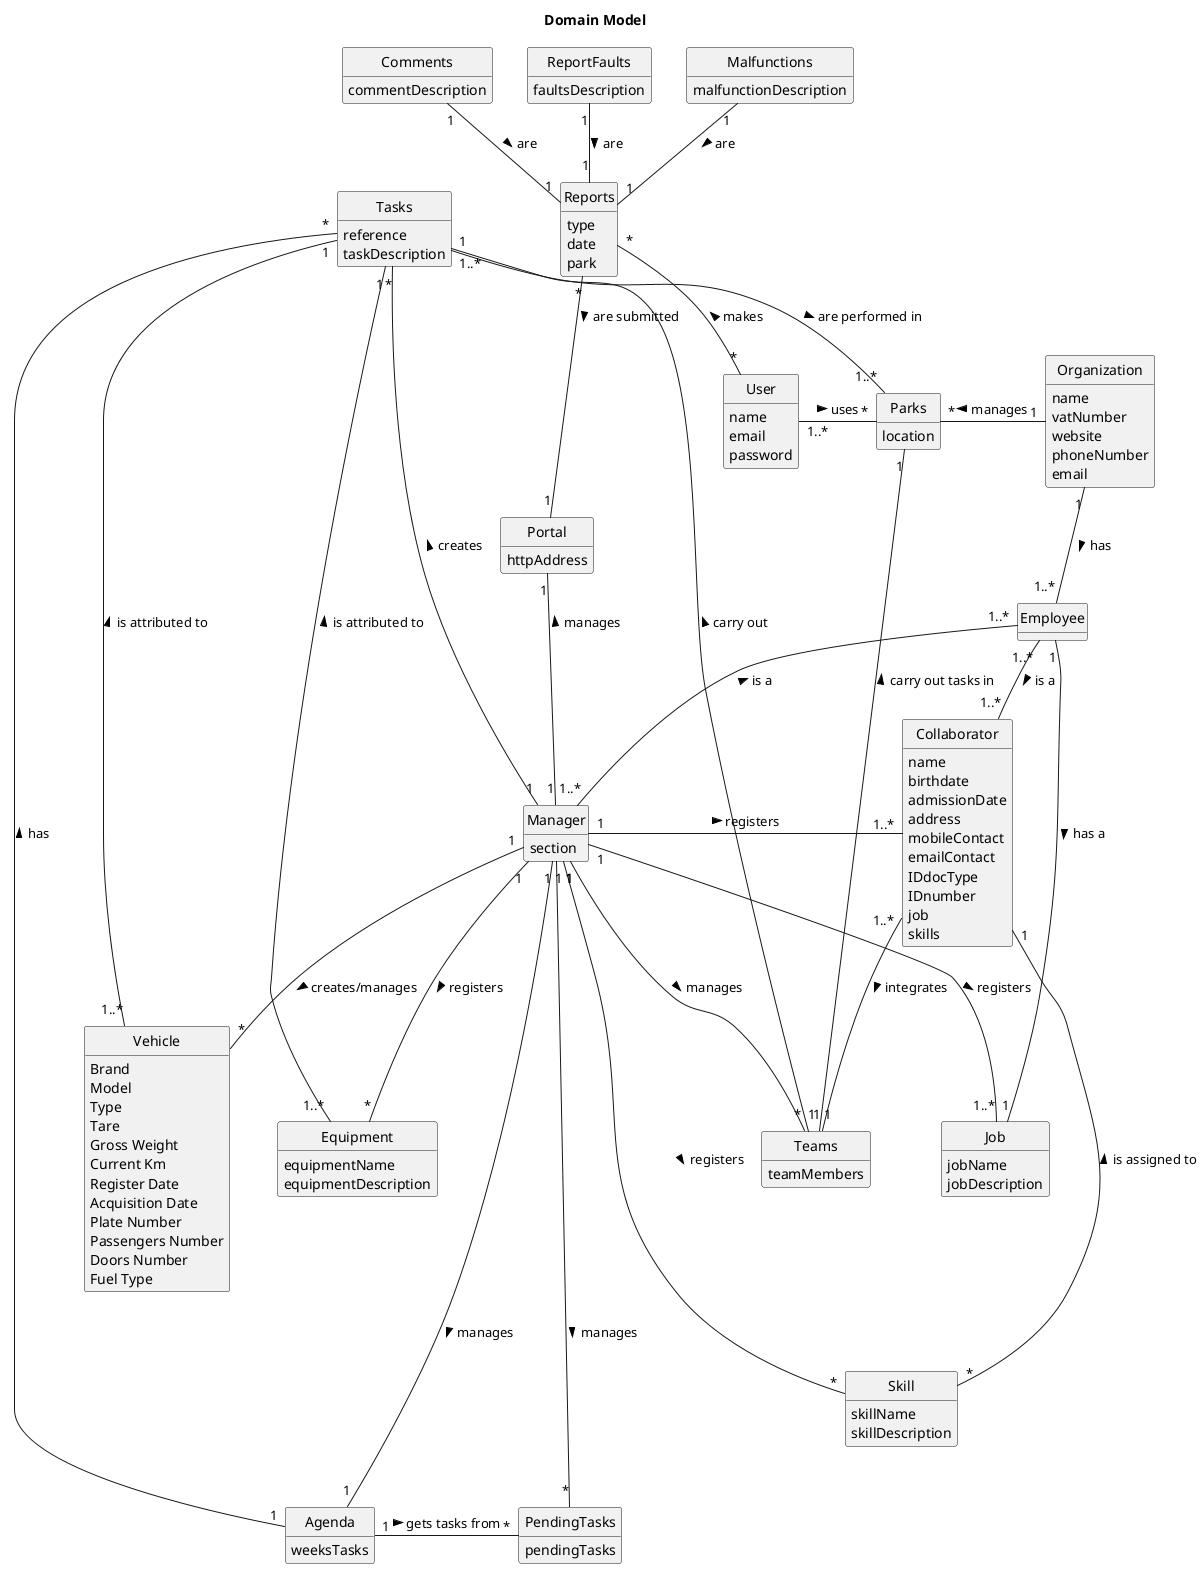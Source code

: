 @startuml
'skinparam monochrome true
skinparam packageStyle rectangle
skinparam shadowing false
'skinparam linetype ortho
'left to right direction
skinparam classAttributeIconSize 0
hide circle
hide methods

title Domain Model

class Organization {
    name
    vatNumber
    website
    phoneNumber
    email
}

class Employee {

}

class Collaborator {
    name
    birthdate
    admissionDate
    address
    mobileContact
    emailContact
    IDdocType
    IDnumber
    job
    skills

}

class Manager {
    section
}

class Skill {
    skillName
    skillDescription
}

class Job {
    jobName
    jobDescription
}

class Vehicle {
    Brand
    Model
    Type
    Tare
    Gross Weight
    Current Km
    Register Date
    Acquisition Date
    Maintenance/Check-up Frequency (in Km)
    Plate Number
    Passengers Number
    Doors Number
    Fuel Type
    Trailer Machines (Yes/No)
    Last Maintenance/Check-up (Km)
    Last Maintenance/Check-up (Date)
}

class Equipment {
    equipmentName
    equipmentDescription
}

class Agenda {
    weeksTasks
}


class Tasks {
    reference
    taskDescription

}

class PendingTasks{
    pendingTasks
}

class Teams {
    teamMembers
}

class Parks {
    location
}

class Portal {
    httpAddress
}

class User {
    name
    email
    password
}

class Reports {
    type
    date
    park

}

class Comments {
    commentDescription
}

class ReportFaults {
    faultsDescription
}

class Malfunctions {
    malfunctionDescription
}



Manager "1..*" --up "1..*" Employee: is a >
Manager "1" -up "1" Portal: manages >
Manager "1" --right "1..*" Job: registers >
Manager "1" --- "*" Skill: registers >
Manager "1" --right "1..*" Collaborator: registers >
Manager "1" ---- "1" Agenda: manages >
Manager "1" ---- "*" PendingTasks: manages >
Manager "1" -- "*" Equipment: registers >
Manager "1" -- "*" Vehicle: creates/manages >
Manager "1" --left "*" Tasks: creates >
Manager "1" -- "*" Teams: manages >

Agenda "1" - "*" PendingTasks: gets tasks from >


User "1..*" - "*" Parks: uses >
User "*" --up "*" Reports: makes >

Comments "1" -- "1" Reports: are >
ReportFaults "1" -- "1" Reports: are >
Malfunctions "1" -- "1" Reports: are >

Teams "1" - "1" Parks: carry out tasks in >
Teams "1" - "1" Tasks: carry out >


Organization "1" -left "*" Parks: manages >
Organization "1" -- "1..*" Employee : has >


Employee "1..*" -- "1..*" Collaborator: is a >
Employee "1" --- "1" Job: has a >

Collaborator "1" --down "*" Skill: is assigned to <
Collaborator "1..*" --down "1" Teams: integrates >



Vehicle "1..*" - "1" Tasks: is attributed to >

Equipment "1..*" - "1" Tasks: is attributed to >

Agenda "1" -left "*" Tasks: has >


Tasks "1..*" -- "1..*" Parks: are performed in >



Reports "*" -- "1" Portal: are submitted >

@enduml